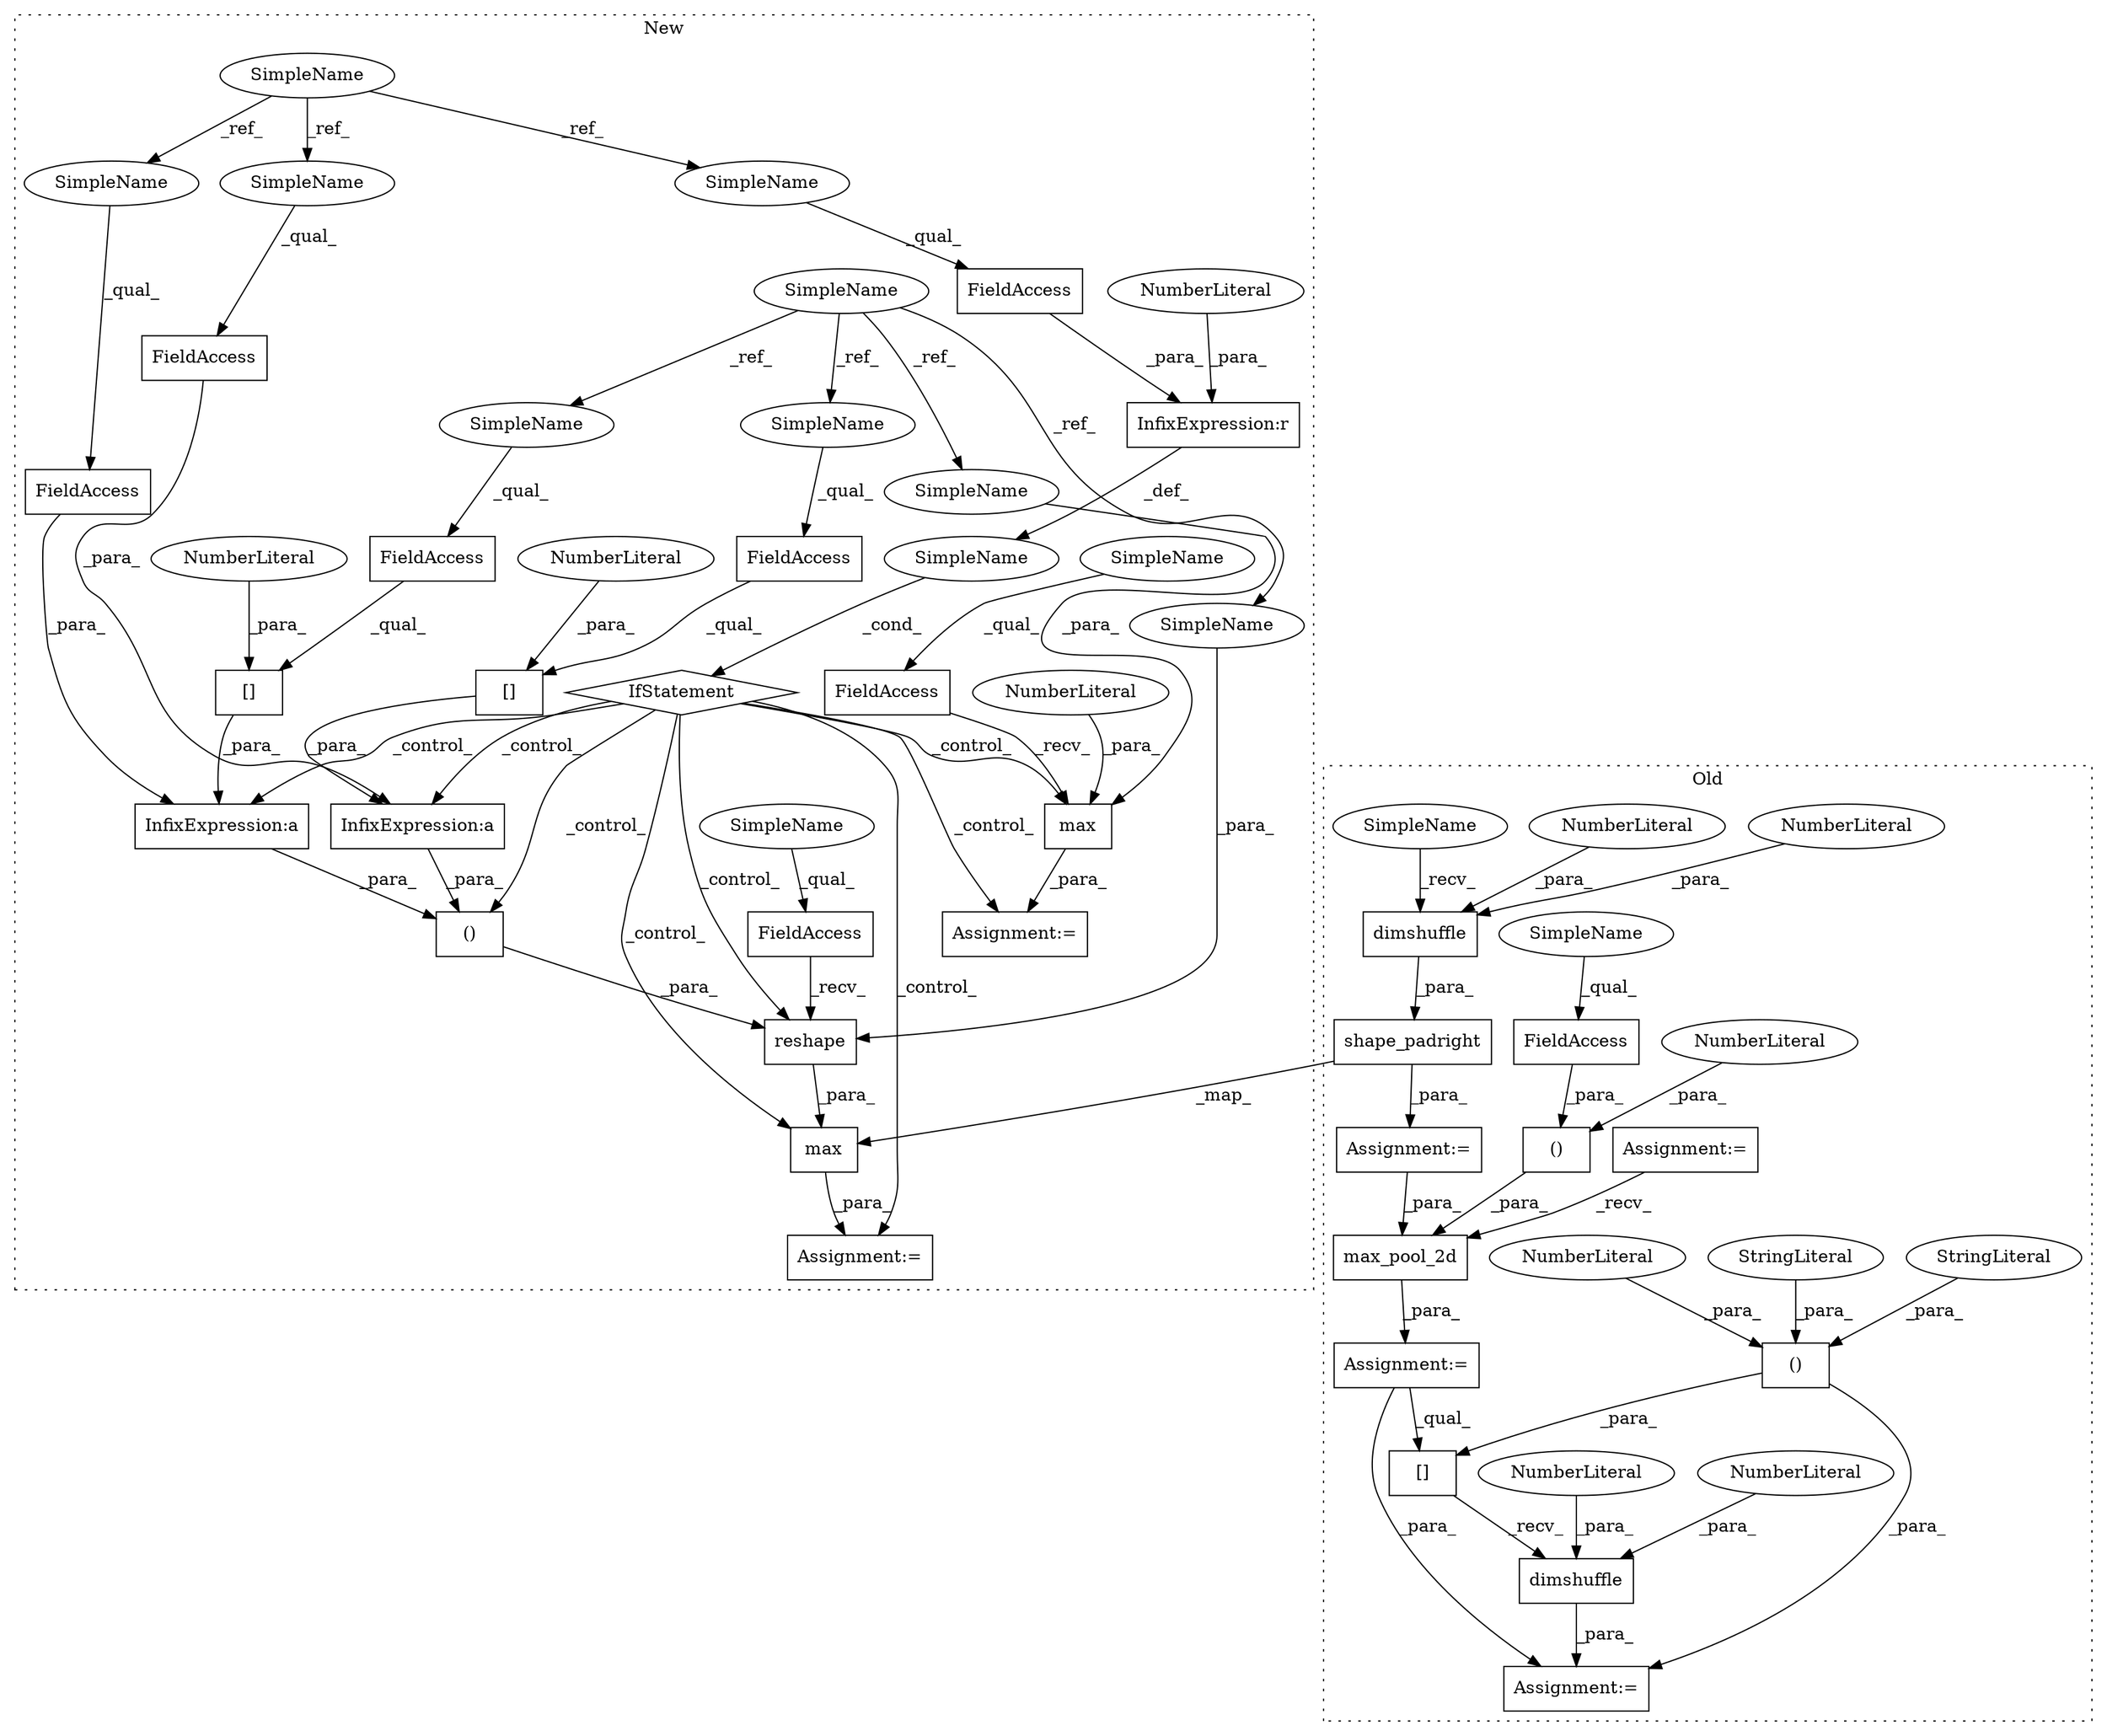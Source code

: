 digraph G {
subgraph cluster0 {
1 [label="dimshuffle" a="32" s="5009,5023" l="11,1" shape="box"];
6 [label="()" a="106" s="4866" l="35" shape="box"];
7 [label="NumberLiteral" a="34" s="4900" l="1" shape="ellipse"];
8 [label="()" a="106" s="4947" l="59" shape="box"];
9 [label="NumberLiteral" a="34" s="4947" l="1" shape="ellipse"];
10 [label="NumberLiteral" a="34" s="5022" l="1" shape="ellipse"];
11 [label="[]" a="2" s="4935,5006" l="12,2" shape="box"];
12 [label="NumberLiteral" a="34" s="5020" l="1" shape="ellipse"];
19 [label="max_pool_2d" a="32" s="4836,4921" l="12,1" shape="box"];
22 [label="shape_padright" a="32" s="4772,4811" l="15,1" shape="box"];
29 [label="FieldAccess" a="22" s="4866" l="21" shape="box"];
33 [label="dimshuffle" a="32" s="4794,4808" l="11,1" shape="box"];
34 [label="NumberLiteral" a="34" s="4805" l="1" shape="ellipse"];
35 [label="NumberLiteral" a="34" s="4807" l="1" shape="ellipse"];
39 [label="StringLiteral" a="45" s="4990" l="16" shape="ellipse"];
40 [label="StringLiteral" a="45" s="4961" l="16" shape="ellipse"];
41 [label="Assignment:=" a="7" s="4675" l="10" shape="box"];
42 [label="Assignment:=" a="7" s="4824" l="1" shape="box"];
45 [label="Assignment:=" a="7" s="4934" l="1" shape="box"];
46 [label="Assignment:=" a="7" s="4757" l="1" shape="box"];
56 [label="SimpleName" a="42" s="4866" l="4" shape="ellipse"];
57 [label="SimpleName" a="42" s="4787" l="6" shape="ellipse"];
label = "Old";
style="dotted";
}
subgraph cluster1 {
2 [label="reshape" a="32" s="4697,4794" l="8,2" shape="box"];
3 [label="InfixExpression:a" a="27" s="4779" l="3" shape="box"];
4 [label="InfixExpression:a" a="27" s="4735" l="3" shape="box"];
5 [label="()" a="106" s="4719" l="75" shape="box"];
13 [label="[]" a="2" s="4764,4778" l="13,1" shape="box"];
14 [label="NumberLiteral" a="34" s="4777" l="1" shape="ellipse"];
15 [label="[]" a="2" s="4720,4734" l="13,1" shape="box"];
16 [label="NumberLiteral" a="34" s="4733" l="1" shape="ellipse"];
17 [label="SimpleName" a="42" s="" l="" shape="ellipse"];
18 [label="max" a="32" s="4842,4854" l="4,1" shape="box"];
20 [label="NumberLiteral" a="34" s="4853" l="1" shape="ellipse"];
21 [label="max" a="32" s="4679,4798" l="4,1" shape="box"];
23 [label="InfixExpression:r" a="27" s="4644" l="3" shape="box"];
24 [label="NumberLiteral" a="34" s="4647" l="1" shape="ellipse"];
25 [label="FieldAccess" a="22" s="4828" l="13" shape="box"];
26 [label="FieldAccess" a="22" s="4683" l="13" shape="box"];
27 [label="FieldAccess" a="22" s="4738" l="11" shape="box"];
28 [label="FieldAccess" a="22" s="4633" l="11" shape="box"];
30 [label="FieldAccess" a="22" s="4720" l="12" shape="box"];
31 [label="FieldAccess" a="22" s="4764" l="12" shape="box"];
32 [label="FieldAccess" a="22" s="4782" l="11" shape="box"];
36 [label="SimpleName" a="42" s="4586" l="4" shape="ellipse"];
37 [label="SimpleName" a="42" s="4617" l="6" shape="ellipse"];
38 [label="IfStatement" a="25" s="4629,4648" l="4,2" shape="diamond"];
43 [label="Assignment:=" a="7" s="4827" l="1" shape="box"];
44 [label="Assignment:=" a="7" s="4664" l="1" shape="box"];
47 [label="SimpleName" a="42" s="4738" l="4" shape="ellipse"];
48 [label="SimpleName" a="42" s="4633" l="4" shape="ellipse"];
49 [label="SimpleName" a="42" s="4782" l="4" shape="ellipse"];
50 [label="SimpleName" a="42" s="4828" l="6" shape="ellipse"];
51 [label="SimpleName" a="42" s="4683" l="6" shape="ellipse"];
52 [label="SimpleName" a="42" s="4764" l="6" shape="ellipse"];
53 [label="SimpleName" a="42" s="4705" l="6" shape="ellipse"];
54 [label="SimpleName" a="42" s="4720" l="6" shape="ellipse"];
55 [label="SimpleName" a="42" s="4846" l="6" shape="ellipse"];
label = "New";
style="dotted";
}
1 -> 45 [label="_para_"];
2 -> 21 [label="_para_"];
3 -> 5 [label="_para_"];
4 -> 5 [label="_para_"];
5 -> 2 [label="_para_"];
6 -> 19 [label="_para_"];
7 -> 6 [label="_para_"];
8 -> 45 [label="_para_"];
8 -> 11 [label="_para_"];
9 -> 8 [label="_para_"];
10 -> 1 [label="_para_"];
11 -> 1 [label="_recv_"];
12 -> 1 [label="_para_"];
13 -> 3 [label="_para_"];
14 -> 13 [label="_para_"];
15 -> 4 [label="_para_"];
16 -> 15 [label="_para_"];
17 -> 38 [label="_cond_"];
18 -> 43 [label="_para_"];
19 -> 42 [label="_para_"];
20 -> 18 [label="_para_"];
21 -> 44 [label="_para_"];
22 -> 46 [label="_para_"];
22 -> 21 [label="_map_"];
23 -> 17 [label="_def_"];
24 -> 23 [label="_para_"];
25 -> 18 [label="_recv_"];
26 -> 2 [label="_recv_"];
27 -> 4 [label="_para_"];
28 -> 23 [label="_para_"];
29 -> 6 [label="_para_"];
30 -> 15 [label="_qual_"];
31 -> 13 [label="_qual_"];
32 -> 3 [label="_para_"];
33 -> 22 [label="_para_"];
34 -> 33 [label="_para_"];
35 -> 33 [label="_para_"];
36 -> 49 [label="_ref_"];
36 -> 48 [label="_ref_"];
36 -> 47 [label="_ref_"];
37 -> 53 [label="_ref_"];
37 -> 54 [label="_ref_"];
37 -> 52 [label="_ref_"];
37 -> 55 [label="_ref_"];
38 -> 5 [label="_control_"];
38 -> 3 [label="_control_"];
38 -> 18 [label="_control_"];
38 -> 21 [label="_control_"];
38 -> 43 [label="_control_"];
38 -> 2 [label="_control_"];
38 -> 4 [label="_control_"];
38 -> 44 [label="_control_"];
39 -> 8 [label="_para_"];
40 -> 8 [label="_para_"];
41 -> 19 [label="_recv_"];
42 -> 11 [label="_qual_"];
42 -> 45 [label="_para_"];
46 -> 19 [label="_para_"];
47 -> 27 [label="_qual_"];
48 -> 28 [label="_qual_"];
49 -> 32 [label="_qual_"];
50 -> 25 [label="_qual_"];
51 -> 26 [label="_qual_"];
52 -> 31 [label="_qual_"];
53 -> 2 [label="_para_"];
54 -> 30 [label="_qual_"];
55 -> 18 [label="_para_"];
56 -> 29 [label="_qual_"];
57 -> 33 [label="_recv_"];
}